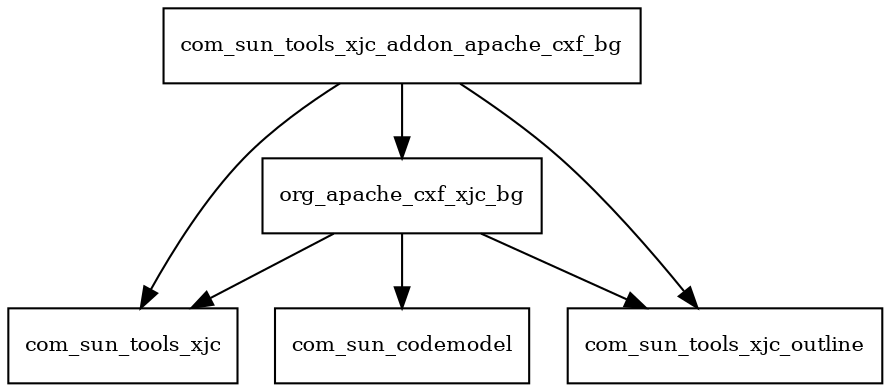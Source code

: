 digraph cxf_xjc_boolean_2_6_1_redhat_2_package_dependencies {
  node [shape = box, fontsize=10.0];
  com_sun_tools_xjc_addon_apache_cxf_bg -> com_sun_tools_xjc;
  com_sun_tools_xjc_addon_apache_cxf_bg -> com_sun_tools_xjc_outline;
  com_sun_tools_xjc_addon_apache_cxf_bg -> org_apache_cxf_xjc_bg;
  org_apache_cxf_xjc_bg -> com_sun_codemodel;
  org_apache_cxf_xjc_bg -> com_sun_tools_xjc;
  org_apache_cxf_xjc_bg -> com_sun_tools_xjc_outline;
}
